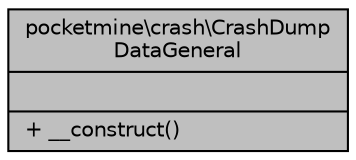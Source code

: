 digraph "pocketmine\crash\CrashDumpDataGeneral"
{
 // INTERACTIVE_SVG=YES
 // LATEX_PDF_SIZE
  edge [fontname="Helvetica",fontsize="10",labelfontname="Helvetica",labelfontsize="10"];
  node [fontname="Helvetica",fontsize="10",shape=record];
  Node1 [label="{pocketmine\\crash\\CrashDump\lDataGeneral\n||+ __construct()\l}",height=0.2,width=0.4,color="black", fillcolor="grey75", style="filled", fontcolor="black",tooltip=" "];
}
